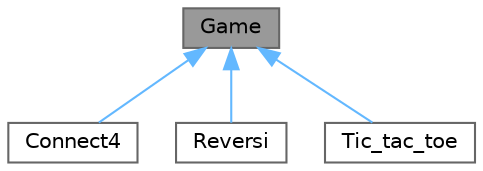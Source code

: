digraph "Game"
{
 // LATEX_PDF_SIZE
  bgcolor="transparent";
  edge [fontname=Helvetica,fontsize=10,labelfontname=Helvetica,labelfontsize=10];
  node [fontname=Helvetica,fontsize=10,shape=box,height=0.2,width=0.4];
  Node1 [id="Node000001",label="Game",height=0.2,width=0.4,color="gray40", fillcolor="grey60", style="filled", fontcolor="black",tooltip="Classe base para jogos com tabuleiro."];
  Node1 -> Node2 [id="edge4_Node000001_Node000002",dir="back",color="steelblue1",style="solid",tooltip=" "];
  Node2 [id="Node000002",label="Connect4",height=0.2,width=0.4,color="gray40", fillcolor="white", style="filled",URL="$classConnect4.html",tooltip="Gerencia as regras e funcionalidades do jogo Connect4."];
  Node1 -> Node3 [id="edge5_Node000001_Node000003",dir="back",color="steelblue1",style="solid",tooltip=" "];
  Node3 [id="Node000003",label="Reversi",height=0.2,width=0.4,color="gray40", fillcolor="white", style="filled",URL="$classReversi.html",tooltip="Gerencia as regras e funcionalidades do jogo Reversi."];
  Node1 -> Node4 [id="edge6_Node000001_Node000004",dir="back",color="steelblue1",style="solid",tooltip=" "];
  Node4 [id="Node000004",label="Tic_tac_toe",height=0.2,width=0.4,color="gray40", fillcolor="white", style="filled",URL="$classTic__tac__toe.html",tooltip="Gerencia as regras e funcionalidades do Jogo da Velha."];
}

